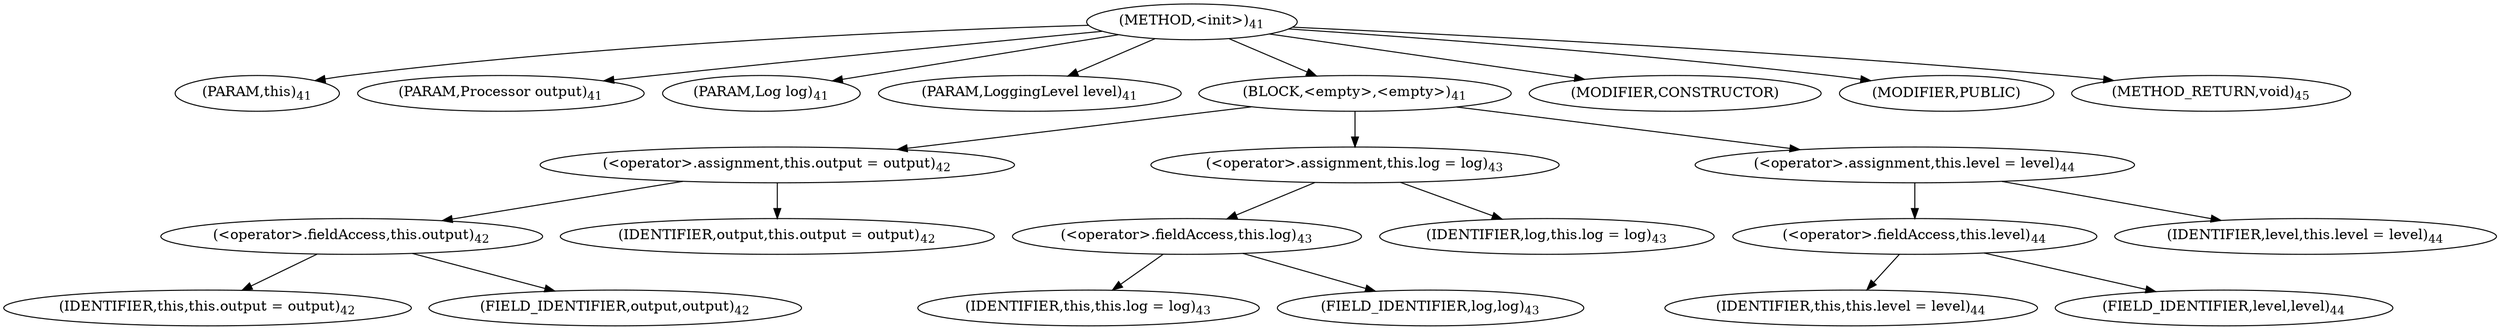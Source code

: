 digraph "&lt;init&gt;" {  
"58" [label = <(METHOD,&lt;init&gt;)<SUB>41</SUB>> ]
"6" [label = <(PARAM,this)<SUB>41</SUB>> ]
"59" [label = <(PARAM,Processor output)<SUB>41</SUB>> ]
"60" [label = <(PARAM,Log log)<SUB>41</SUB>> ]
"61" [label = <(PARAM,LoggingLevel level)<SUB>41</SUB>> ]
"62" [label = <(BLOCK,&lt;empty&gt;,&lt;empty&gt;)<SUB>41</SUB>> ]
"63" [label = <(&lt;operator&gt;.assignment,this.output = output)<SUB>42</SUB>> ]
"64" [label = <(&lt;operator&gt;.fieldAccess,this.output)<SUB>42</SUB>> ]
"5" [label = <(IDENTIFIER,this,this.output = output)<SUB>42</SUB>> ]
"65" [label = <(FIELD_IDENTIFIER,output,output)<SUB>42</SUB>> ]
"66" [label = <(IDENTIFIER,output,this.output = output)<SUB>42</SUB>> ]
"67" [label = <(&lt;operator&gt;.assignment,this.log = log)<SUB>43</SUB>> ]
"68" [label = <(&lt;operator&gt;.fieldAccess,this.log)<SUB>43</SUB>> ]
"7" [label = <(IDENTIFIER,this,this.log = log)<SUB>43</SUB>> ]
"69" [label = <(FIELD_IDENTIFIER,log,log)<SUB>43</SUB>> ]
"70" [label = <(IDENTIFIER,log,this.log = log)<SUB>43</SUB>> ]
"71" [label = <(&lt;operator&gt;.assignment,this.level = level)<SUB>44</SUB>> ]
"72" [label = <(&lt;operator&gt;.fieldAccess,this.level)<SUB>44</SUB>> ]
"8" [label = <(IDENTIFIER,this,this.level = level)<SUB>44</SUB>> ]
"73" [label = <(FIELD_IDENTIFIER,level,level)<SUB>44</SUB>> ]
"74" [label = <(IDENTIFIER,level,this.level = level)<SUB>44</SUB>> ]
"75" [label = <(MODIFIER,CONSTRUCTOR)> ]
"76" [label = <(MODIFIER,PUBLIC)> ]
"77" [label = <(METHOD_RETURN,void)<SUB>45</SUB>> ]
  "58" -> "6" 
  "58" -> "59" 
  "58" -> "60" 
  "58" -> "61" 
  "58" -> "62" 
  "58" -> "75" 
  "58" -> "76" 
  "58" -> "77" 
  "62" -> "63" 
  "62" -> "67" 
  "62" -> "71" 
  "63" -> "64" 
  "63" -> "66" 
  "64" -> "5" 
  "64" -> "65" 
  "67" -> "68" 
  "67" -> "70" 
  "68" -> "7" 
  "68" -> "69" 
  "71" -> "72" 
  "71" -> "74" 
  "72" -> "8" 
  "72" -> "73" 
}
